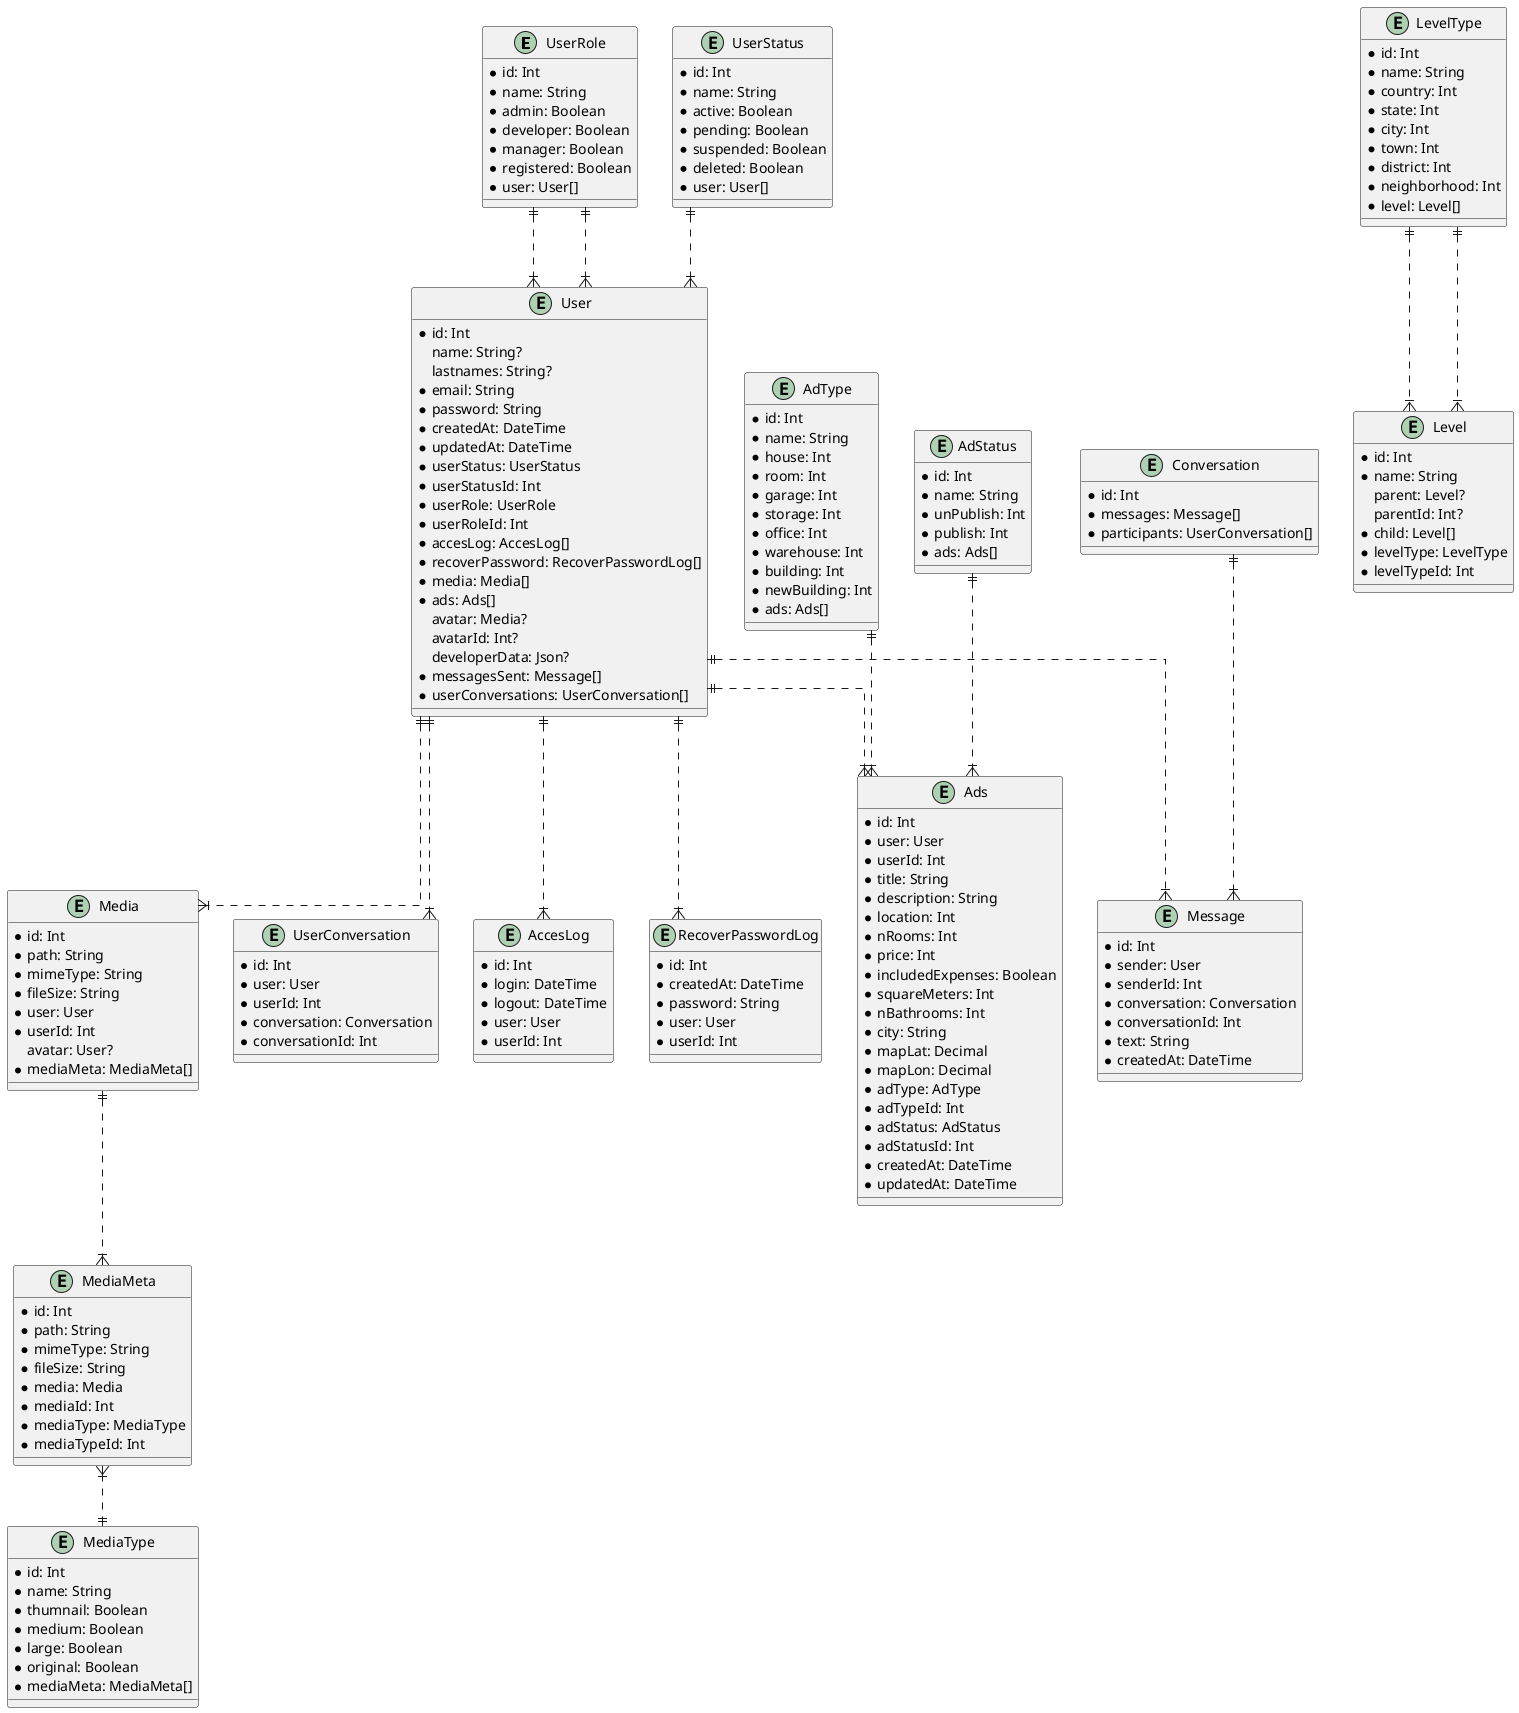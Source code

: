 @startuml

skinparam linetype ortho

entity UserRole {
  * id: Int
  * name: String
  * admin: Boolean
  * developer: Boolean
  * manager: Boolean
  * registered: Boolean
  * user: User[]
}

entity UserStatus {
  * id: Int
  * name: String
  * active: Boolean
  * pending: Boolean
  * suspended: Boolean
  * deleted: Boolean
  * user: User[]
}

entity User {
  * id: Int
  name: String?
  lastnames: String?
  * email: String
  * password: String
  * createdAt: DateTime
  * updatedAt: DateTime
  * userStatus: UserStatus
  * userStatusId: Int
  * userRole: UserRole
  * userRoleId: Int
  * accesLog: AccesLog[]
  * recoverPassword: RecoverPasswordLog[]
  * media: Media[]
  * ads: Ads[]
  avatar: Media?
  avatarId: Int?
  developerData: Json?
  * messagesSent: Message[]
  * userConversations: UserConversation[]
}

entity AccesLog {
  * id: Int
  * login: DateTime
  * logout: DateTime
  * user: User
  * userId: Int
}

entity RecoverPasswordLog {
  * id: Int
  * createdAt: DateTime
  * password: String
  * user: User
  * userId: Int
}

entity Media {
  * id: Int
  * path: String
  * mimeType: String
  * fileSize: String
  * user: User
  * userId: Int
  avatar: User?
  * mediaMeta: MediaMeta[]
}

entity MediaMeta {
  * id: Int
  * path: String
  * mimeType: String
  * fileSize: String
  * media: Media
  * mediaId: Int
  * mediaType: MediaType
  * mediaTypeId: Int
}

entity MediaType {
  * id: Int
  * name: String
  * thumnail: Boolean
  * medium: Boolean
  * large: Boolean
  * original: Boolean
  * mediaMeta: MediaMeta[]
}

entity LevelType {
  * id: Int
  * name: String
  * country: Int
  * state: Int
  * city: Int
  * town: Int
  * district: Int
  * neighborhood: Int
  * level: Level[]
}

entity Level {
  * id: Int
  * name: String
  parent: Level?
  parentId: Int?
  * child: Level[]
  * levelType: LevelType
  * levelTypeId: Int
}

entity AdType {
  * id: Int
  * name: String
  * house: Int
  * room: Int
  * garage: Int
  * storage: Int
  * office: Int
  * warehouse: Int
  * building: Int
  * newBuilding: Int
  * ads: Ads[]
}

entity AdStatus {
  * id: Int
  * name: String
  * unPublish: Int
  * publish: Int
  * ads: Ads[]
}

entity Ads {
  * id: Int
  * user: User
  * userId: Int
  * title: String
  * description: String
  * location: Int
  * nRooms: Int
  * price: Int
  * includedExpenses: Boolean
  * squareMeters: Int
  * nBathrooms: Int
  * city: String
  * mapLat: Decimal
  * mapLon: Decimal
  * adType: AdType
  * adTypeId: Int
  * adStatus: AdStatus
  * adStatusId: Int
  * createdAt: DateTime
  * updatedAt: DateTime
}

entity Conversation {
  * id: Int
  * messages: Message[]
  * participants: UserConversation[]
}

entity UserConversation {
  * id: Int
  * user: User
  * userId: Int
  * conversation: Conversation
  * conversationId: Int
}

entity Message {
  * id: Int
  * sender: User
  * senderId: Int
  * conversation: Conversation
  * conversationId: Int
  * text: String
  * createdAt: DateTime
}

UserRole ||..|{ User
UserStatus ||..|{ User
UserRole ||..|{ User
User ||..|{ AccesLog
User ||..|{ RecoverPasswordLog
User ||..|{ Media
Media ||..|{ MediaMeta
MediaMeta }|..|| MediaType
LevelType ||..|{ Level
LevelType ||..|{ Level
AdType ||..|{ Ads
AdStatus ||..|{ Ads
User ||..|{ Ads
Conversation ||..|{ Message
User ||..|{ UserConversation
User ||..|{ Message

@enduml
